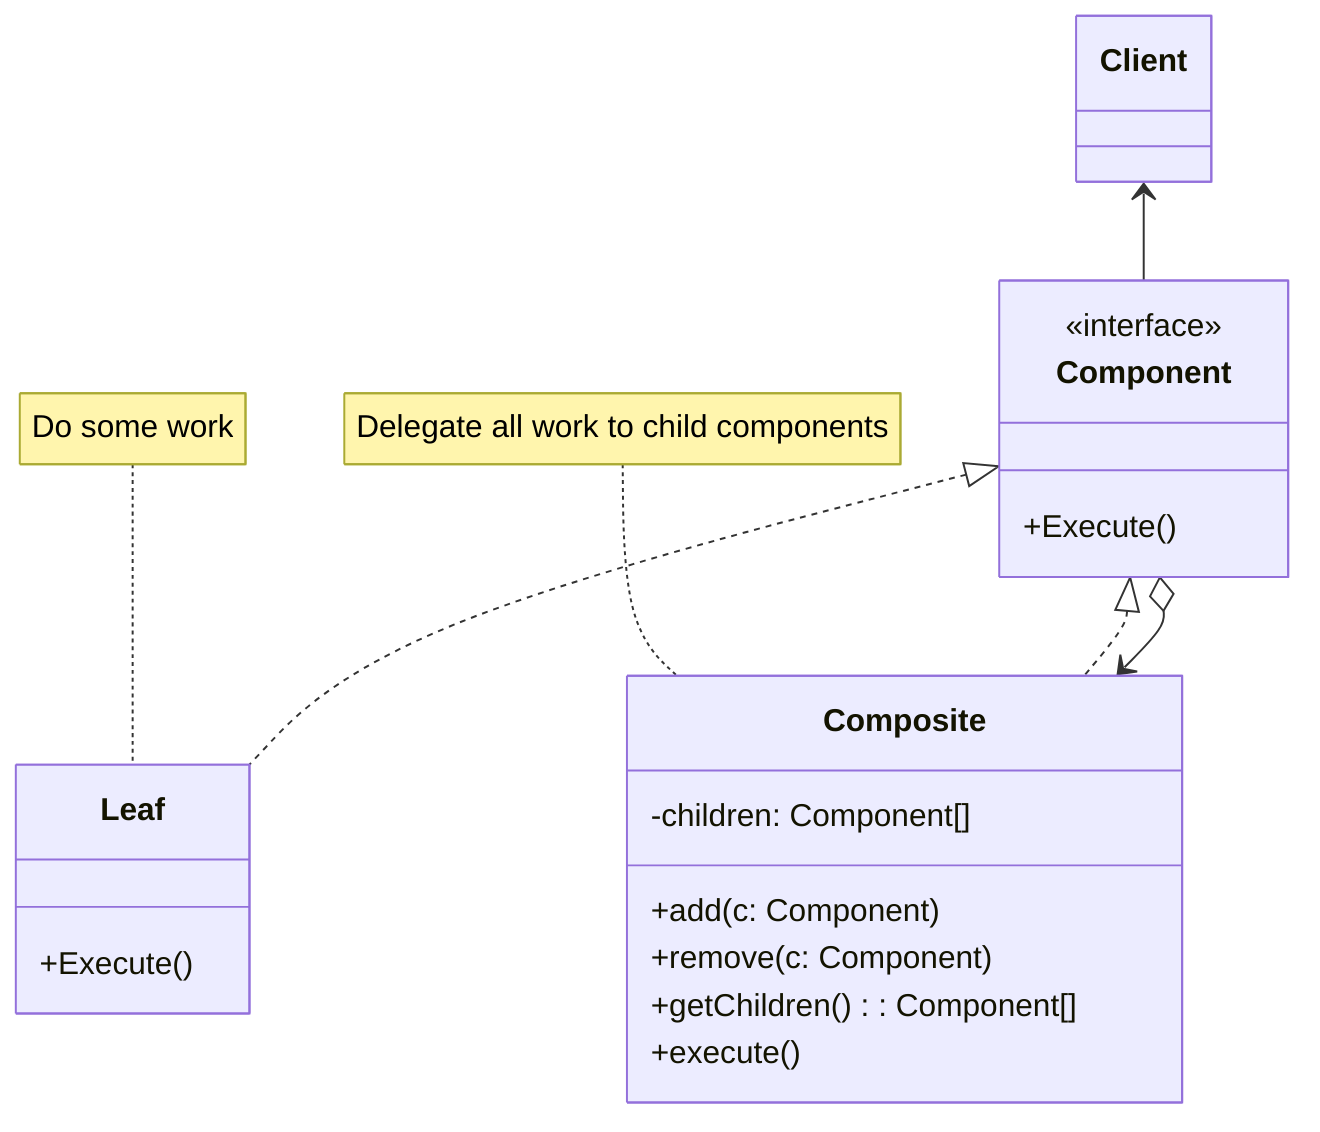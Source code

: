 classDiagram
%% direction TB

class Client

class Component {
    +Execute()
}
<<interface>> Component

class Leaf {
    +Execute()
}
note for Leaf "Do some work"

class Composite {
    -children: Component[]
    +add(c: Component)
    +remove(c: Component)
    +getChildren() : Component[]
    +execute()
}
note for Composite "Delegate all work to child components"

Client <-- Component
Composite <--o Component
Component <|.. Leaf
Component <|.. Composite
